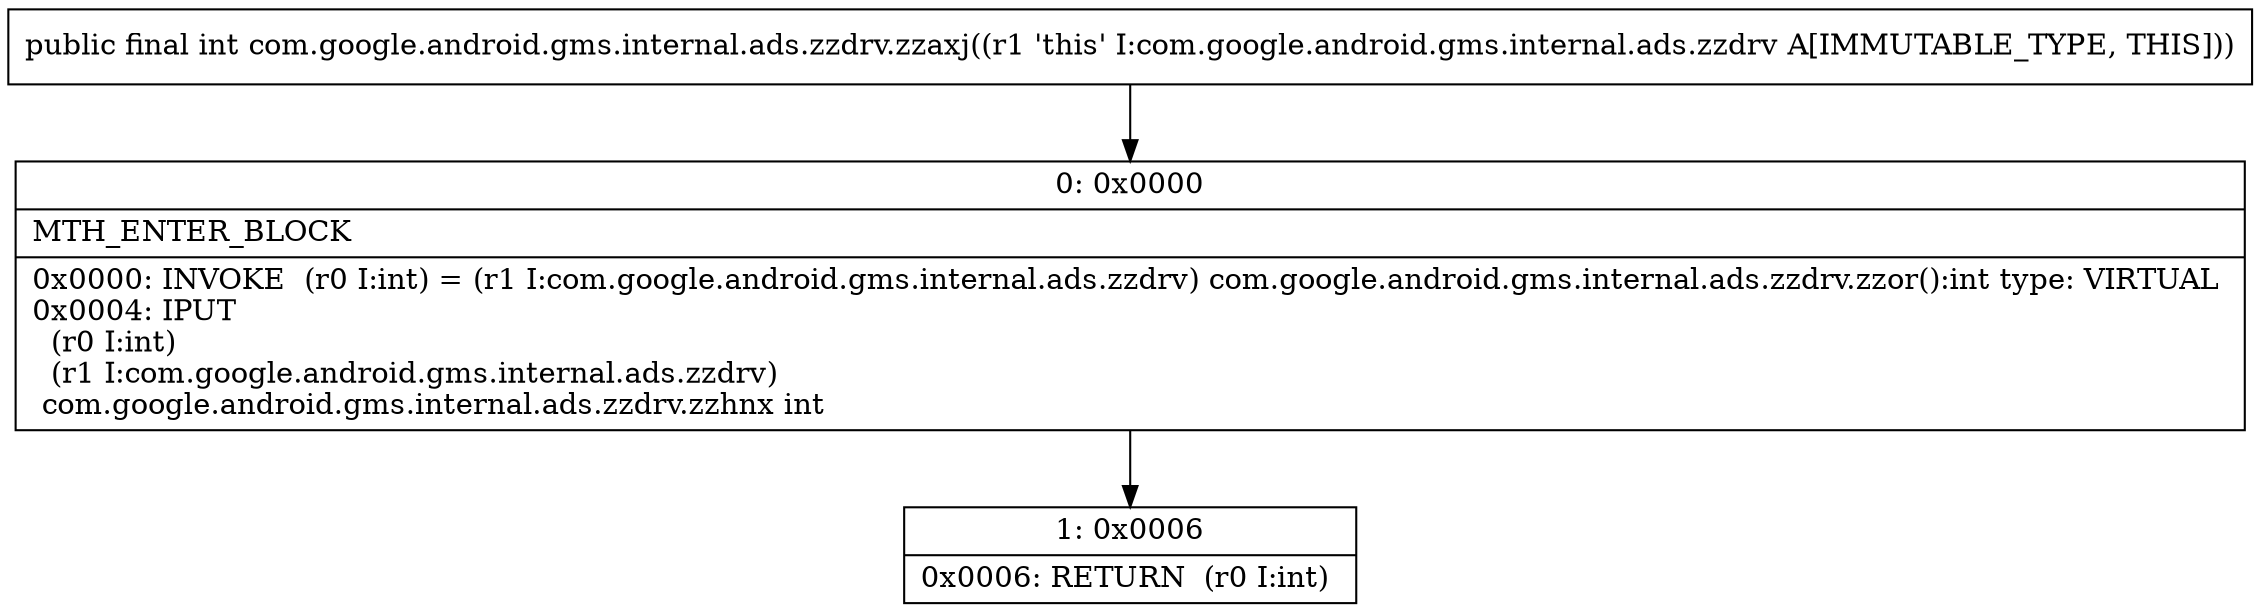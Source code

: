 digraph "CFG forcom.google.android.gms.internal.ads.zzdrv.zzaxj()I" {
Node_0 [shape=record,label="{0\:\ 0x0000|MTH_ENTER_BLOCK\l|0x0000: INVOKE  (r0 I:int) = (r1 I:com.google.android.gms.internal.ads.zzdrv) com.google.android.gms.internal.ads.zzdrv.zzor():int type: VIRTUAL \l0x0004: IPUT  \l  (r0 I:int)\l  (r1 I:com.google.android.gms.internal.ads.zzdrv)\l com.google.android.gms.internal.ads.zzdrv.zzhnx int \l}"];
Node_1 [shape=record,label="{1\:\ 0x0006|0x0006: RETURN  (r0 I:int) \l}"];
MethodNode[shape=record,label="{public final int com.google.android.gms.internal.ads.zzdrv.zzaxj((r1 'this' I:com.google.android.gms.internal.ads.zzdrv A[IMMUTABLE_TYPE, THIS])) }"];
MethodNode -> Node_0;
Node_0 -> Node_1;
}

